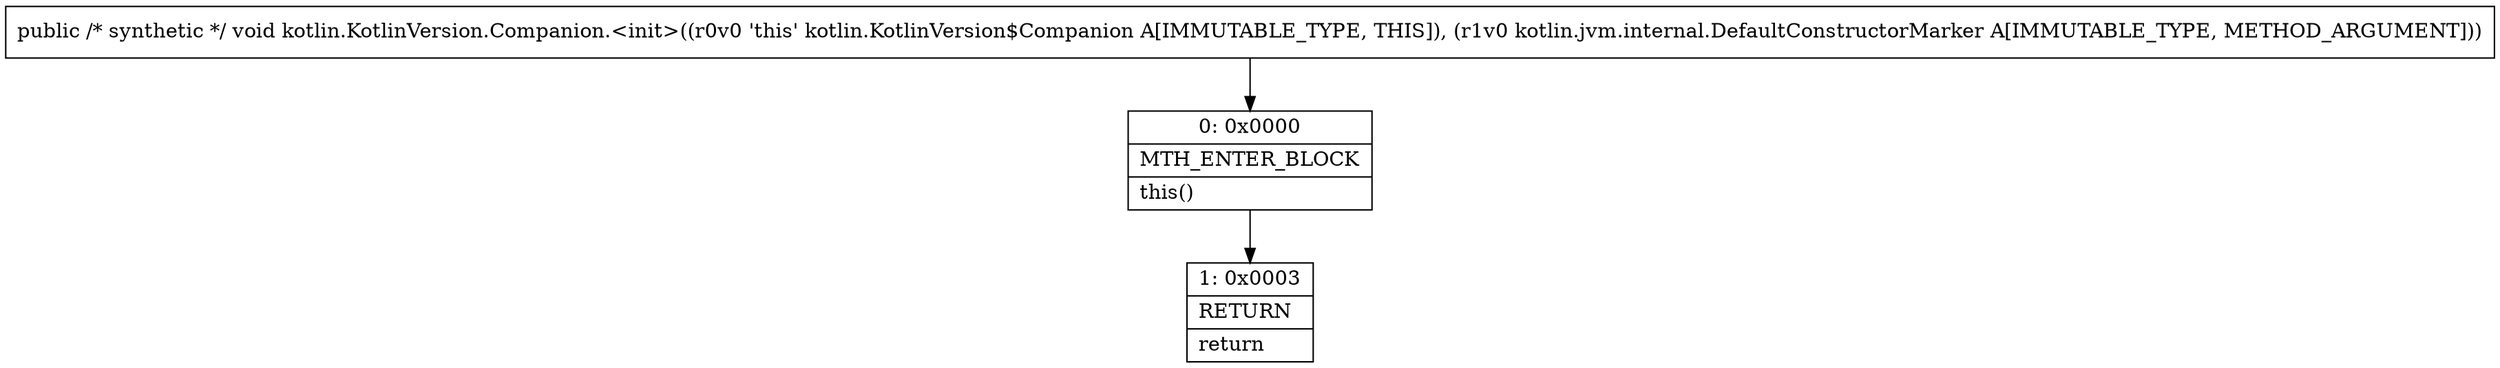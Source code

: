 digraph "CFG forkotlin.KotlinVersion.Companion.\<init\>(Lkotlin\/jvm\/internal\/DefaultConstructorMarker;)V" {
Node_0 [shape=record,label="{0\:\ 0x0000|MTH_ENTER_BLOCK\l|this()\l}"];
Node_1 [shape=record,label="{1\:\ 0x0003|RETURN\l|return\l}"];
MethodNode[shape=record,label="{public \/* synthetic *\/ void kotlin.KotlinVersion.Companion.\<init\>((r0v0 'this' kotlin.KotlinVersion$Companion A[IMMUTABLE_TYPE, THIS]), (r1v0 kotlin.jvm.internal.DefaultConstructorMarker A[IMMUTABLE_TYPE, METHOD_ARGUMENT])) }"];
MethodNode -> Node_0;
Node_0 -> Node_1;
}

